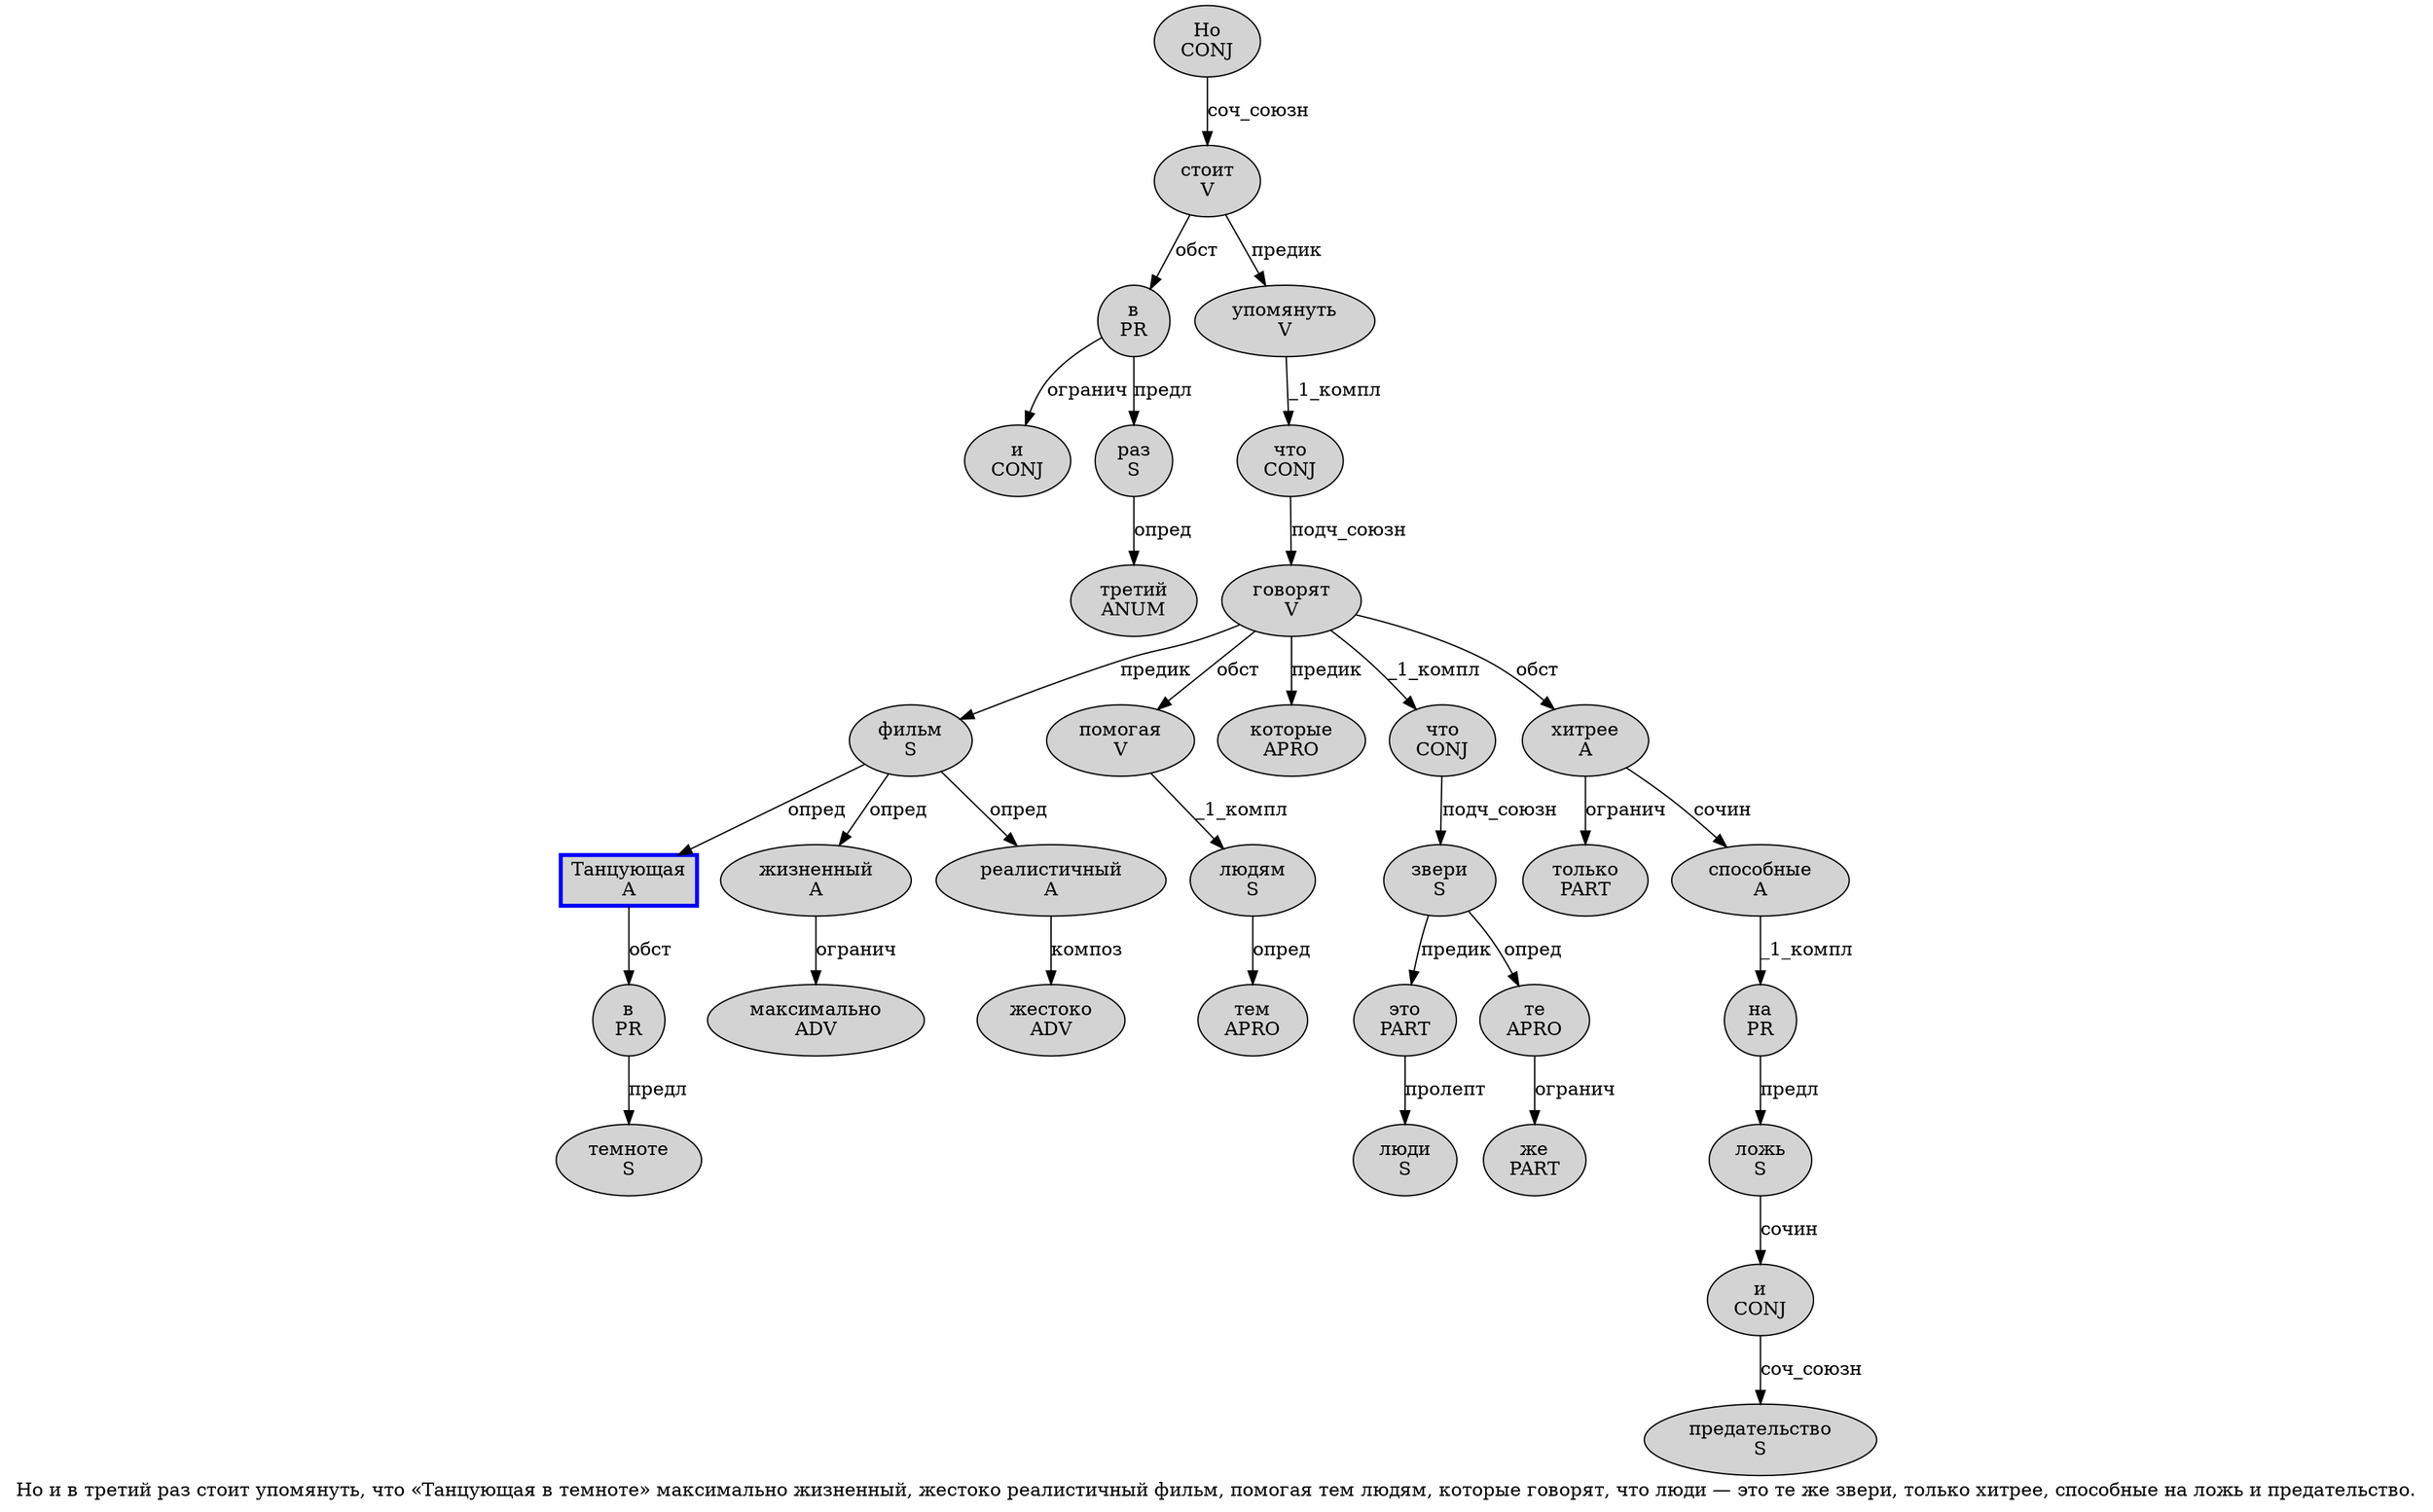 digraph SENTENCE_1259 {
	graph [label="Но и в третий раз стоит упомянуть, что «Танцующая в темноте» максимально жизненный, жестоко реалистичный фильм, помогая тем людям, которые говорят, что люди — это те же звери, только хитрее, способные на ложь и предательство."]
	node [style=filled]
		0 [label="Но
CONJ" color="" fillcolor=lightgray penwidth=1 shape=ellipse]
		1 [label="и
CONJ" color="" fillcolor=lightgray penwidth=1 shape=ellipse]
		2 [label="в
PR" color="" fillcolor=lightgray penwidth=1 shape=ellipse]
		3 [label="третий
ANUM" color="" fillcolor=lightgray penwidth=1 shape=ellipse]
		4 [label="раз
S" color="" fillcolor=lightgray penwidth=1 shape=ellipse]
		5 [label="стоит
V" color="" fillcolor=lightgray penwidth=1 shape=ellipse]
		6 [label="упомянуть
V" color="" fillcolor=lightgray penwidth=1 shape=ellipse]
		8 [label="что
CONJ" color="" fillcolor=lightgray penwidth=1 shape=ellipse]
		10 [label="Танцующая
A" color=blue fillcolor=lightgray penwidth=3 shape=box]
		11 [label="в
PR" color="" fillcolor=lightgray penwidth=1 shape=ellipse]
		12 [label="темноте
S" color="" fillcolor=lightgray penwidth=1 shape=ellipse]
		14 [label="максимально
ADV" color="" fillcolor=lightgray penwidth=1 shape=ellipse]
		15 [label="жизненный
A" color="" fillcolor=lightgray penwidth=1 shape=ellipse]
		17 [label="жестоко
ADV" color="" fillcolor=lightgray penwidth=1 shape=ellipse]
		18 [label="реалистичный
A" color="" fillcolor=lightgray penwidth=1 shape=ellipse]
		19 [label="фильм
S" color="" fillcolor=lightgray penwidth=1 shape=ellipse]
		21 [label="помогая
V" color="" fillcolor=lightgray penwidth=1 shape=ellipse]
		22 [label="тем
APRO" color="" fillcolor=lightgray penwidth=1 shape=ellipse]
		23 [label="людям
S" color="" fillcolor=lightgray penwidth=1 shape=ellipse]
		25 [label="которые
APRO" color="" fillcolor=lightgray penwidth=1 shape=ellipse]
		26 [label="говорят
V" color="" fillcolor=lightgray penwidth=1 shape=ellipse]
		28 [label="что
CONJ" color="" fillcolor=lightgray penwidth=1 shape=ellipse]
		29 [label="люди
S" color="" fillcolor=lightgray penwidth=1 shape=ellipse]
		31 [label="это
PART" color="" fillcolor=lightgray penwidth=1 shape=ellipse]
		32 [label="те
APRO" color="" fillcolor=lightgray penwidth=1 shape=ellipse]
		33 [label="же
PART" color="" fillcolor=lightgray penwidth=1 shape=ellipse]
		34 [label="звери
S" color="" fillcolor=lightgray penwidth=1 shape=ellipse]
		36 [label="только
PART" color="" fillcolor=lightgray penwidth=1 shape=ellipse]
		37 [label="хитрее
A" color="" fillcolor=lightgray penwidth=1 shape=ellipse]
		39 [label="способные
A" color="" fillcolor=lightgray penwidth=1 shape=ellipse]
		40 [label="на
PR" color="" fillcolor=lightgray penwidth=1 shape=ellipse]
		41 [label="ложь
S" color="" fillcolor=lightgray penwidth=1 shape=ellipse]
		42 [label="и
CONJ" color="" fillcolor=lightgray penwidth=1 shape=ellipse]
		43 [label="предательство
S" color="" fillcolor=lightgray penwidth=1 shape=ellipse]
			15 -> 14 [label="огранич"]
			10 -> 11 [label="обст"]
			8 -> 26 [label="подч_союзн"]
			42 -> 43 [label="соч_союзн"]
			28 -> 34 [label="подч_союзн"]
			32 -> 33 [label="огранич"]
			11 -> 12 [label="предл"]
			19 -> 10 [label="опред"]
			19 -> 15 [label="опред"]
			19 -> 18 [label="опред"]
			31 -> 29 [label="пролепт"]
			18 -> 17 [label="композ"]
			5 -> 2 [label="обст"]
			5 -> 6 [label="предик"]
			39 -> 40 [label="_1_компл"]
			6 -> 8 [label="_1_компл"]
			26 -> 19 [label="предик"]
			26 -> 21 [label="обст"]
			26 -> 25 [label="предик"]
			26 -> 28 [label="_1_компл"]
			26 -> 37 [label="обст"]
			37 -> 36 [label="огранич"]
			37 -> 39 [label="сочин"]
			41 -> 42 [label="сочин"]
			40 -> 41 [label="предл"]
			23 -> 22 [label="опред"]
			4 -> 3 [label="опред"]
			2 -> 1 [label="огранич"]
			2 -> 4 [label="предл"]
			0 -> 5 [label="соч_союзн"]
			34 -> 31 [label="предик"]
			34 -> 32 [label="опред"]
			21 -> 23 [label="_1_компл"]
}